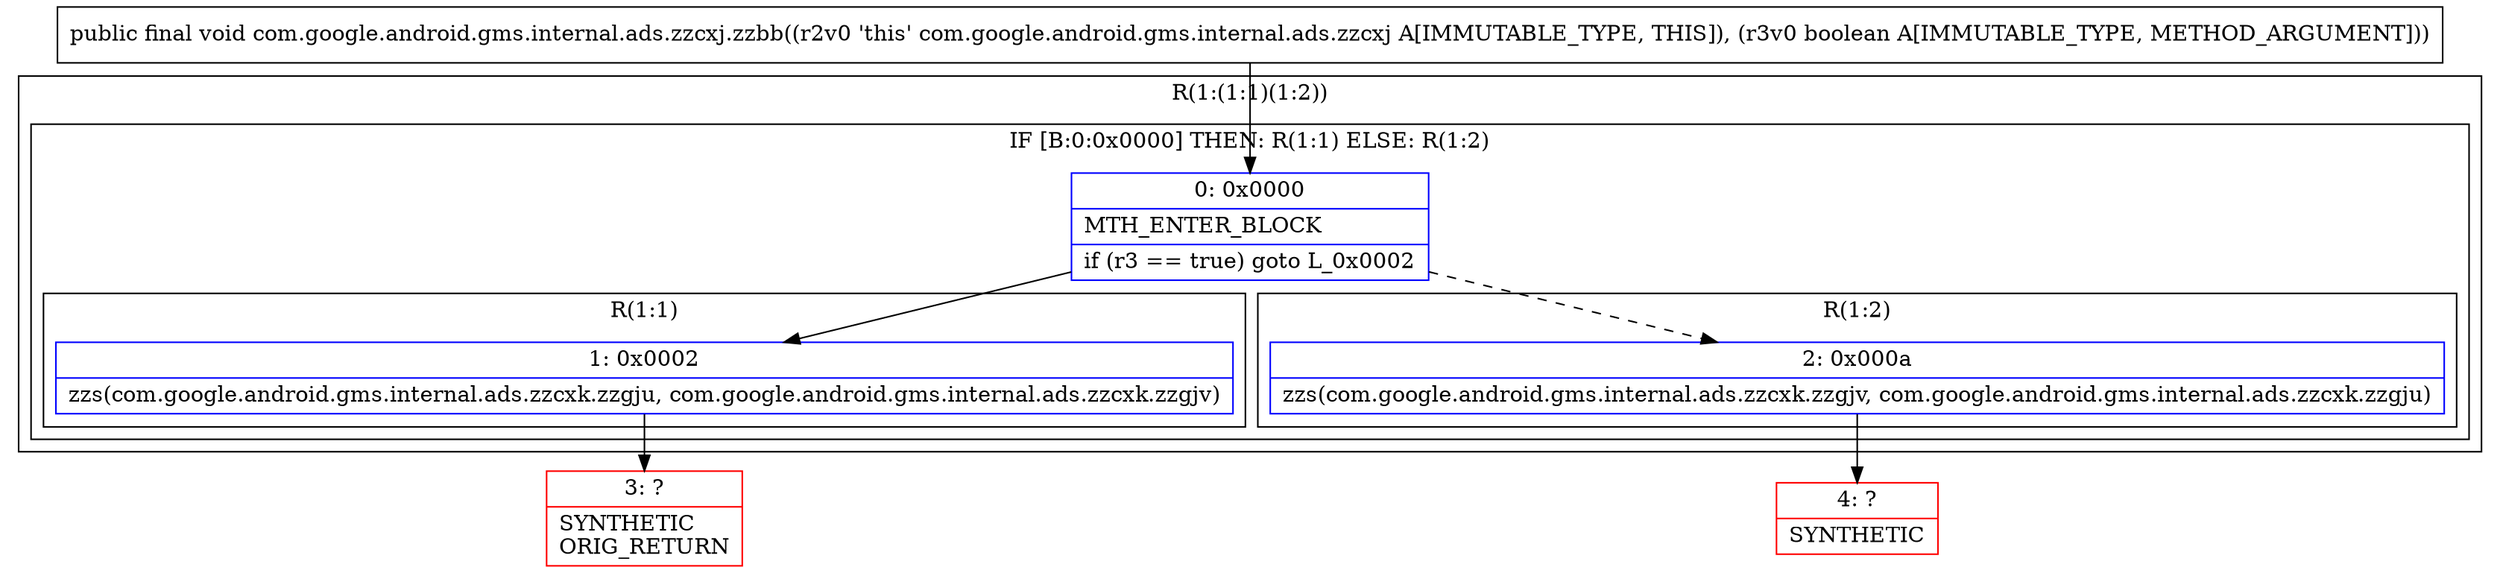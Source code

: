 digraph "CFG forcom.google.android.gms.internal.ads.zzcxj.zzbb(Z)V" {
subgraph cluster_Region_397247360 {
label = "R(1:(1:1)(1:2))";
node [shape=record,color=blue];
subgraph cluster_IfRegion_449945874 {
label = "IF [B:0:0x0000] THEN: R(1:1) ELSE: R(1:2)";
node [shape=record,color=blue];
Node_0 [shape=record,label="{0\:\ 0x0000|MTH_ENTER_BLOCK\l|if (r3 == true) goto L_0x0002\l}"];
subgraph cluster_Region_2080508088 {
label = "R(1:1)";
node [shape=record,color=blue];
Node_1 [shape=record,label="{1\:\ 0x0002|zzs(com.google.android.gms.internal.ads.zzcxk.zzgju, com.google.android.gms.internal.ads.zzcxk.zzgjv)\l}"];
}
subgraph cluster_Region_1860233962 {
label = "R(1:2)";
node [shape=record,color=blue];
Node_2 [shape=record,label="{2\:\ 0x000a|zzs(com.google.android.gms.internal.ads.zzcxk.zzgjv, com.google.android.gms.internal.ads.zzcxk.zzgju)\l}"];
}
}
}
Node_3 [shape=record,color=red,label="{3\:\ ?|SYNTHETIC\lORIG_RETURN\l}"];
Node_4 [shape=record,color=red,label="{4\:\ ?|SYNTHETIC\l}"];
MethodNode[shape=record,label="{public final void com.google.android.gms.internal.ads.zzcxj.zzbb((r2v0 'this' com.google.android.gms.internal.ads.zzcxj A[IMMUTABLE_TYPE, THIS]), (r3v0 boolean A[IMMUTABLE_TYPE, METHOD_ARGUMENT])) }"];
MethodNode -> Node_0;
Node_0 -> Node_1;
Node_0 -> Node_2[style=dashed];
Node_1 -> Node_3;
Node_2 -> Node_4;
}


